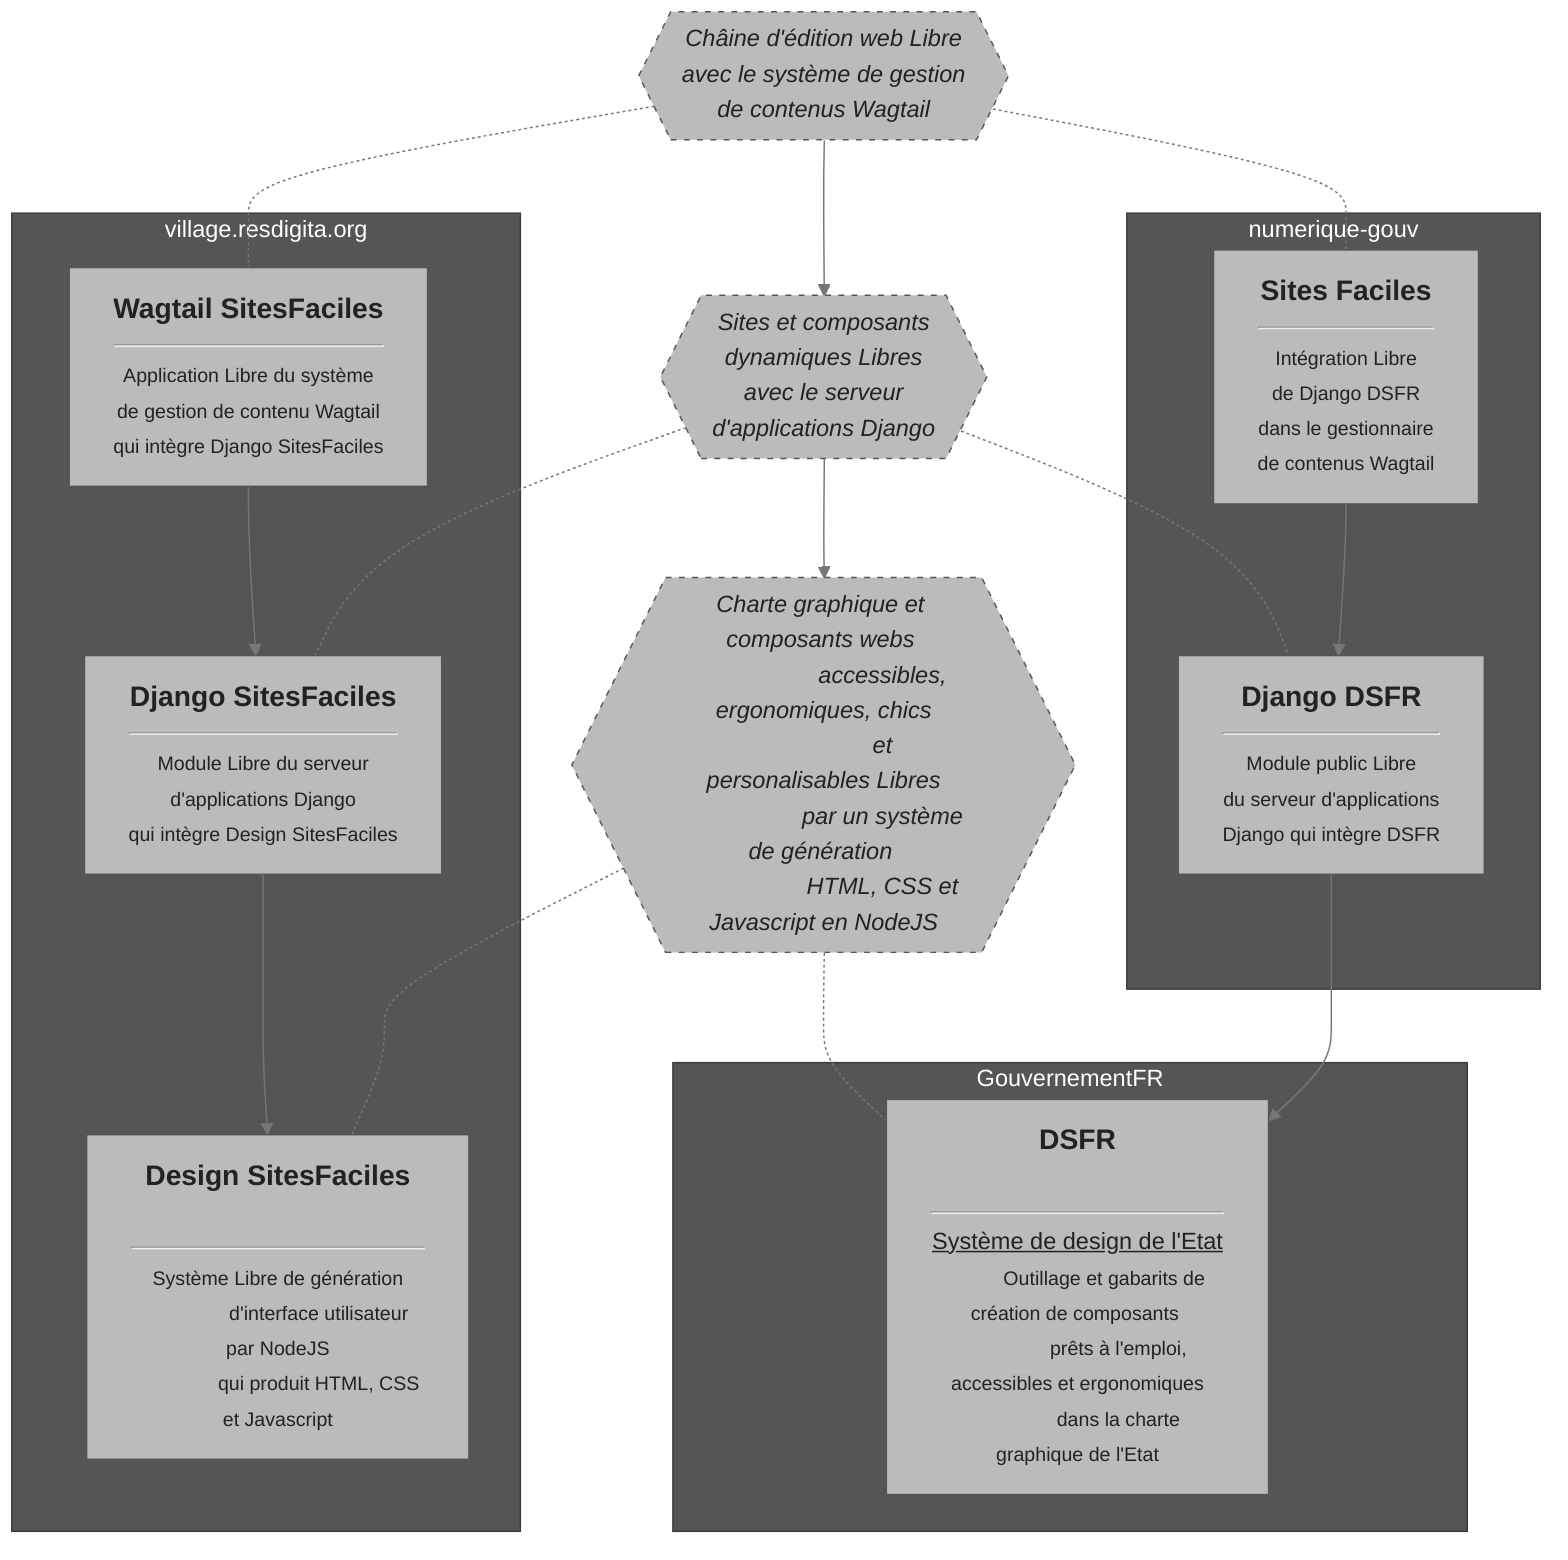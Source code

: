 %%{
  init: {
    'theme': 'base',     
    'themeVariables': {
      'primaryColor': '#bbb',
      'primaryTextColor': '#222',
      'primaryBorderColor': '#555',
      'tertiaryTextColor': '#fff',
      'lineColor': '#777',
      'secondaryColor': '#eee',
      'tertiaryColor': '#555'
    }
  }
}%%


flowchart TD


subgraph GouvernementFR
  dsfr["<big><b>DSFR</big></b>
        <hr/><u>Système de design de l'Etat</u>
         <small>Outillage et gabarits de création de composants 
                prêts à l'emploi, accessibles et ergonomiques
                dans la charte graphique de l'Etat</small>"]
%%  en technologie Libre NodeJS 
%%   publié dans github principalement sous licence Libre MIT
%%   avec des mises en garde 
%%   contre l'usurpation de la marque de l'Etat
%%  </small>"]
end
subgraph numerique-gouv

  sites-faciles["<big><b>Sites Faciles</big></b>
             <hr/><small>Intégration Libre
                         de Django DSFR 
                         dans le gestionnaire 
                         de contenus Wagtail</small>"]
%%  Libre Wagtail publié dans github.com 
%%  sous licence Libre GNU Affero 3</small>"]

  django-dsfr["<big><b>Django DSFR</big></b>
  <hr/><small>Module public Libre
              du serveur d'applications
              Django qui intègre DSFR</small>"]
%%  publié sur pypi.org sous licence Libre.</small>"]
end

subgraph village.resdigita.org 
    wagtail-village["<big><b>Wagtail SitesFaciles</big></b>
                   <hr/><small>Application Libre du système 
                               de gestion de contenu Wagtail
                               qui intègre Django SitesFaciles</small>"]
    %%  dans le serveur Libre 
    %%  de gestionnaire de contenu Wagtail 
    %%  publié par github.com en Libre."]

    django-village["<big><b>Django SitesFaciles</big></b>
    <hr/><small>Module Libre du serveur 
                d'applications Django 
                qui intègre Design SitesFaciles</small>"]
    %%  	dans le serveur Libre 
    %%	d'applications Django
    %%	publié par Pypi.org
    %%	et par github.com en Libre</small>"]

    design-village["<big><b>Design SitesFaciles</big></b>
    <hr/><small>Système Libre de génération
                d'interface utilisateur par NodeJS
                qui produit HTML, CSS et Javascript</small>"]
    %%	en technologie Libre NodeJS 
    %%	publié par github.com en Libre</small>"]
 end


%%  subgraph LogicielsLibres
%%      Django
%%      Wagtail
%%      NodeJS
%%  end


%%  django-dsfr <-.- Django 
%%  sites-faciles <-.- Wagtail 
%%  django-village <-.- Django
%%  wagtail-village <-.- Wagtail 
%%  design-village  <-.- NodeJS 
%%  dsfr <-.- NodeJS 


wagtail-village
-->
django-village
-->
design-village



master-design{{"<i>Charte graphique et composants webs 
                   accessibles, ergonomiques, chics
                   et personalisables Libres
                   par un système de génération 
                   HTML, CSS et Javascript en NodeJS</i>"}}:::dashedOutline
%% (dans NodeJS)</i>"}}:::dashedOutline
-.-
dsfr

master-design
-.-
design-village


master-django{{"<i>Sites et composants 
                   dynamiques Libres 
                   avec le serveur 
                   d'applications Django</i>"}}:::dashedOutline
%%  (dans Django)</i>"}}:::dashedOutline
-.-
django-dsfr 

master-django
-.-
django-village




master-wagtail{{"<i>Châine d'édition web Libre 
                    avec le système de gestion 
                    de contenus Wagtail</i>"}}:::dashedOutline
%%  (en Wagtail)</i>"}}:::dashedOutline
-.-
sites-faciles

master-wagtail
-.-
wagtail-village



sites-faciles
-->
django-dsfr
-->
dsfr

master-wagtail
-->
master-django
-->
master-design


classDef dashedOutline stroke-dasharray:4 5


%%  Django --> Wagtail

click wagtail-village href "https://github.com/chris2fr/wagtail-village"
click django-village href "https://github.com/chris2fr/django-village"
click design-village href "https://github.com/chris2fr/design-village"
click sites-faciles href "https://github.com/numerique-gouv/sites-faciles"
click django-dsfr href "https://github.com/numerique-gouv/django-dsfr"
click dsfr href "https://github.com/GouvernementFR/dsfr/"